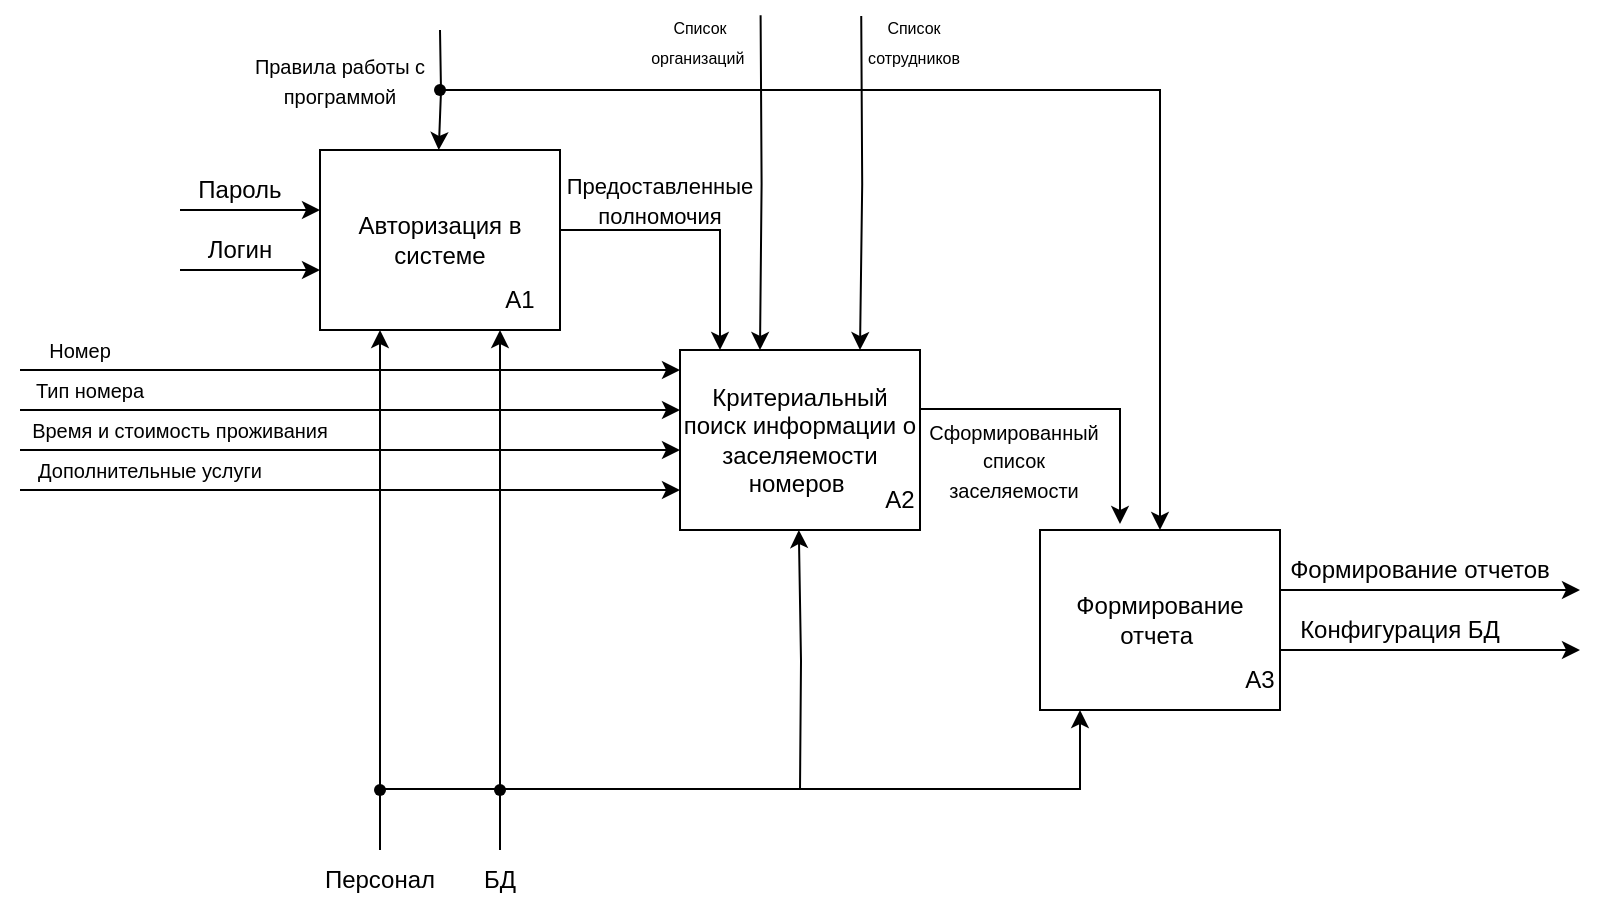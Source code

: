 <mxfile version="22.1.8" type="github">
  <diagram name="Страница — 1" id="wdArr3cJZhBA0laCO9_U">
    <mxGraphModel dx="1862" dy="453" grid="1" gridSize="10" guides="1" tooltips="1" connect="1" arrows="1" fold="1" page="1" pageScale="1" pageWidth="827" pageHeight="1169" math="0" shadow="0">
      <root>
        <mxCell id="0" />
        <mxCell id="1" parent="0" />
        <mxCell id="dP5a-4j1ctOnVWTE__ad-2" value="Авторизация в системе" style="rounded=0;whiteSpace=wrap;html=1;" vertex="1" parent="1">
          <mxGeometry x="40" y="730" width="120" height="90" as="geometry" />
        </mxCell>
        <mxCell id="dP5a-4j1ctOnVWTE__ad-3" value="А1" style="text;html=1;strokeColor=none;fillColor=none;align=center;verticalAlign=middle;whiteSpace=wrap;rounded=0;" vertex="1" parent="1">
          <mxGeometry x="120" y="790" width="40" height="30" as="geometry" />
        </mxCell>
        <mxCell id="dP5a-4j1ctOnVWTE__ad-4" value="" style="endArrow=classic;html=1;rounded=0;edgeStyle=orthogonalEdgeStyle;entryX=0.5;entryY=0;entryDx=0;entryDy=0;" edge="1" parent="1" source="dP5a-4j1ctOnVWTE__ad-6" target="dP5a-4j1ctOnVWTE__ad-17">
          <mxGeometry width="50" height="50" relative="1" as="geometry">
            <mxPoint x="100" y="700" as="sourcePoint" />
            <mxPoint x="470" y="700" as="targetPoint" />
          </mxGeometry>
        </mxCell>
        <mxCell id="dP5a-4j1ctOnVWTE__ad-5" value="" style="endArrow=classic;html=1;rounded=0;edgeStyle=orthogonalEdgeStyle;" edge="1" parent="1">
          <mxGeometry width="50" height="50" relative="1" as="geometry">
            <mxPoint x="100" y="670" as="sourcePoint" />
            <mxPoint x="99.38" y="730" as="targetPoint" />
          </mxGeometry>
        </mxCell>
        <mxCell id="dP5a-4j1ctOnVWTE__ad-7" value="" style="endArrow=classic;html=1;rounded=0;edgeStyle=orthogonalEdgeStyle;" edge="1" parent="1" target="dP5a-4j1ctOnVWTE__ad-6">
          <mxGeometry width="50" height="50" relative="1" as="geometry">
            <mxPoint x="100" y="700" as="sourcePoint" />
            <mxPoint x="250" y="700" as="targetPoint" />
          </mxGeometry>
        </mxCell>
        <mxCell id="dP5a-4j1ctOnVWTE__ad-6" value="" style="shape=waypoint;sketch=0;fillStyle=solid;size=6;pointerEvents=1;points=[];fillColor=none;resizable=0;rotatable=0;perimeter=centerPerimeter;snapToPoint=1;" vertex="1" parent="1">
          <mxGeometry x="90" y="690" width="20" height="20" as="geometry" />
        </mxCell>
        <mxCell id="dP5a-4j1ctOnVWTE__ad-9" value="&lt;font style=&quot;font-size: 10px;&quot;&gt;Правила работы с программой&lt;/font&gt;" style="text;html=1;strokeColor=none;fillColor=none;align=center;verticalAlign=middle;whiteSpace=wrap;rounded=0;" vertex="1" parent="1">
          <mxGeometry y="680" width="100" height="30" as="geometry" />
        </mxCell>
        <mxCell id="dP5a-4j1ctOnVWTE__ad-10" value="" style="endArrow=classic;html=1;rounded=0;edgeStyle=orthogonalEdgeStyle;" edge="1" parent="1">
          <mxGeometry width="50" height="50" relative="1" as="geometry">
            <mxPoint x="-30" y="760" as="sourcePoint" />
            <mxPoint x="40" y="760" as="targetPoint" />
          </mxGeometry>
        </mxCell>
        <mxCell id="dP5a-4j1ctOnVWTE__ad-11" value="" style="endArrow=classic;html=1;rounded=0;edgeStyle=orthogonalEdgeStyle;" edge="1" parent="1">
          <mxGeometry width="50" height="50" relative="1" as="geometry">
            <mxPoint x="-30" y="790" as="sourcePoint" />
            <mxPoint x="40" y="790" as="targetPoint" />
          </mxGeometry>
        </mxCell>
        <mxCell id="dP5a-4j1ctOnVWTE__ad-12" value="Пароль" style="text;html=1;strokeColor=none;fillColor=none;align=center;verticalAlign=middle;whiteSpace=wrap;rounded=0;" vertex="1" parent="1">
          <mxGeometry x="-30" y="740" width="60" height="20" as="geometry" />
        </mxCell>
        <mxCell id="dP5a-4j1ctOnVWTE__ad-13" value="Логин" style="text;html=1;strokeColor=none;fillColor=none;align=center;verticalAlign=middle;whiteSpace=wrap;rounded=0;" vertex="1" parent="1">
          <mxGeometry x="-30" y="770" width="60" height="20" as="geometry" />
        </mxCell>
        <mxCell id="dP5a-4j1ctOnVWTE__ad-15" value="Критериальный поиск информации о заселяемости номеров&amp;nbsp;" style="rounded=0;whiteSpace=wrap;html=1;" vertex="1" parent="1">
          <mxGeometry x="220" y="830" width="120" height="90" as="geometry" />
        </mxCell>
        <mxCell id="dP5a-4j1ctOnVWTE__ad-16" value="А2" style="text;html=1;strokeColor=none;fillColor=none;align=center;verticalAlign=middle;whiteSpace=wrap;rounded=0;" vertex="1" parent="1">
          <mxGeometry x="320" y="890" width="20" height="30" as="geometry" />
        </mxCell>
        <mxCell id="dP5a-4j1ctOnVWTE__ad-17" value="Формирование отчета&amp;nbsp;" style="rounded=0;whiteSpace=wrap;html=1;" vertex="1" parent="1">
          <mxGeometry x="400" y="920" width="120" height="90" as="geometry" />
        </mxCell>
        <mxCell id="dP5a-4j1ctOnVWTE__ad-18" value="А3" style="text;html=1;strokeColor=none;fillColor=none;align=center;verticalAlign=middle;whiteSpace=wrap;rounded=0;" vertex="1" parent="1">
          <mxGeometry x="500" y="980" width="20" height="30" as="geometry" />
        </mxCell>
        <mxCell id="dP5a-4j1ctOnVWTE__ad-19" value="" style="endArrow=classic;html=1;rounded=0;edgeStyle=orthogonalEdgeStyle;entryX=0.336;entryY=0.026;entryDx=0;entryDy=0;entryPerimeter=0;" edge="1" parent="1">
          <mxGeometry width="50" height="50" relative="1" as="geometry">
            <mxPoint x="260.3" y="662.66" as="sourcePoint" />
            <mxPoint x="260.0" y="830.0" as="targetPoint" />
          </mxGeometry>
        </mxCell>
        <mxCell id="dP5a-4j1ctOnVWTE__ad-20" value="" style="endArrow=classic;html=1;rounded=0;edgeStyle=orthogonalEdgeStyle;entryX=0.336;entryY=0.026;entryDx=0;entryDy=0;entryPerimeter=0;" edge="1" parent="1">
          <mxGeometry width="50" height="50" relative="1" as="geometry">
            <mxPoint x="310.62" y="663" as="sourcePoint" />
            <mxPoint x="310" y="830" as="targetPoint" />
          </mxGeometry>
        </mxCell>
        <mxCell id="dP5a-4j1ctOnVWTE__ad-21" value="&lt;font style=&quot;font-size: 8px;&quot;&gt;Список организаций&amp;nbsp;&lt;/font&gt;" style="text;html=1;strokeColor=none;fillColor=none;align=center;verticalAlign=middle;whiteSpace=wrap;rounded=0;" vertex="1" parent="1">
          <mxGeometry x="200" y="660" width="60" height="30" as="geometry" />
        </mxCell>
        <mxCell id="dP5a-4j1ctOnVWTE__ad-23" value="&lt;font style=&quot;font-size: 8px;&quot;&gt;Список сотрудников&lt;/font&gt;" style="text;html=1;strokeColor=none;fillColor=none;align=center;verticalAlign=middle;whiteSpace=wrap;rounded=0;" vertex="1" parent="1">
          <mxGeometry x="317" y="660" width="40" height="30" as="geometry" />
        </mxCell>
        <mxCell id="dP5a-4j1ctOnVWTE__ad-24" value="" style="endArrow=classic;html=1;rounded=0;edgeStyle=orthogonalEdgeStyle;" edge="1" parent="1">
          <mxGeometry width="50" height="50" relative="1" as="geometry">
            <mxPoint x="-110" y="860" as="sourcePoint" />
            <mxPoint x="220" y="860" as="targetPoint" />
          </mxGeometry>
        </mxCell>
        <mxCell id="dP5a-4j1ctOnVWTE__ad-25" value="" style="endArrow=classic;html=1;rounded=0;edgeStyle=orthogonalEdgeStyle;" edge="1" parent="1">
          <mxGeometry width="50" height="50" relative="1" as="geometry">
            <mxPoint x="-110" y="880" as="sourcePoint" />
            <mxPoint x="220" y="880" as="targetPoint" />
          </mxGeometry>
        </mxCell>
        <mxCell id="dP5a-4j1ctOnVWTE__ad-26" value="" style="endArrow=classic;html=1;rounded=0;edgeStyle=orthogonalEdgeStyle;" edge="1" parent="1">
          <mxGeometry width="50" height="50" relative="1" as="geometry">
            <mxPoint x="-110" y="900" as="sourcePoint" />
            <mxPoint x="220" y="900" as="targetPoint" />
          </mxGeometry>
        </mxCell>
        <mxCell id="dP5a-4j1ctOnVWTE__ad-27" value="" style="endArrow=classic;html=1;rounded=0;edgeStyle=orthogonalEdgeStyle;" edge="1" parent="1">
          <mxGeometry width="50" height="50" relative="1" as="geometry">
            <mxPoint x="-110" y="840" as="sourcePoint" />
            <mxPoint x="220" y="840" as="targetPoint" />
          </mxGeometry>
        </mxCell>
        <mxCell id="dP5a-4j1ctOnVWTE__ad-28" value="&lt;font style=&quot;font-size: 10px;&quot;&gt;Номер&lt;/font&gt;" style="text;html=1;strokeColor=none;fillColor=none;align=center;verticalAlign=middle;whiteSpace=wrap;rounded=0;" vertex="1" parent="1">
          <mxGeometry x="-110" y="820" width="60" height="20" as="geometry" />
        </mxCell>
        <mxCell id="dP5a-4j1ctOnVWTE__ad-29" value="&lt;font style=&quot;font-size: 10px;&quot;&gt;Тип номера&lt;/font&gt;" style="text;html=1;strokeColor=none;fillColor=none;align=center;verticalAlign=middle;whiteSpace=wrap;rounded=0;" vertex="1" parent="1">
          <mxGeometry x="-120" y="840" width="90" height="20" as="geometry" />
        </mxCell>
        <mxCell id="dP5a-4j1ctOnVWTE__ad-30" value="&lt;font style=&quot;font-size: 10px;&quot;&gt;Время и стоимость проживания&lt;/font&gt;" style="text;html=1;strokeColor=none;fillColor=none;align=center;verticalAlign=middle;whiteSpace=wrap;rounded=0;" vertex="1" parent="1">
          <mxGeometry x="-120" y="860" width="180" height="20" as="geometry" />
        </mxCell>
        <mxCell id="dP5a-4j1ctOnVWTE__ad-31" value="&lt;font style=&quot;font-size: 10px;&quot;&gt;Дополнительные услуги&lt;/font&gt;" style="text;html=1;strokeColor=none;fillColor=none;align=center;verticalAlign=middle;whiteSpace=wrap;rounded=0;" vertex="1" parent="1">
          <mxGeometry x="-120" y="880" width="150" height="20" as="geometry" />
        </mxCell>
        <mxCell id="dP5a-4j1ctOnVWTE__ad-32" value="" style="endArrow=classic;html=1;rounded=0;edgeStyle=orthogonalEdgeStyle;" edge="1" parent="1">
          <mxGeometry width="50" height="50" relative="1" as="geometry">
            <mxPoint x="160" y="770" as="sourcePoint" />
            <mxPoint x="240" y="830" as="targetPoint" />
            <Array as="points">
              <mxPoint x="240" y="771" />
              <mxPoint x="240" y="920" />
            </Array>
          </mxGeometry>
        </mxCell>
        <mxCell id="dP5a-4j1ctOnVWTE__ad-33" value="&lt;font style=&quot;font-size: 11px;&quot;&gt;Предоставленные полномочия&lt;/font&gt;" style="text;html=1;strokeColor=none;fillColor=none;align=center;verticalAlign=middle;whiteSpace=wrap;rounded=0;" vertex="1" parent="1">
          <mxGeometry x="180" y="740" width="60" height="30" as="geometry" />
        </mxCell>
        <mxCell id="dP5a-4j1ctOnVWTE__ad-34" value="" style="endArrow=classic;html=1;rounded=0;edgeStyle=orthogonalEdgeStyle;exitX=0.5;exitY=0;exitDx=0;exitDy=0;" edge="1" parent="1" source="dP5a-4j1ctOnVWTE__ad-38">
          <mxGeometry width="50" height="50" relative="1" as="geometry">
            <mxPoint x="130.33" y="1050" as="sourcePoint" />
            <mxPoint x="130.0" y="820" as="targetPoint" />
            <Array as="points" />
          </mxGeometry>
        </mxCell>
        <mxCell id="dP5a-4j1ctOnVWTE__ad-35" value="" style="endArrow=classic;html=1;rounded=0;edgeStyle=orthogonalEdgeStyle;exitX=0.5;exitY=0;exitDx=0;exitDy=0;" edge="1" parent="1" source="dP5a-4j1ctOnVWTE__ad-37">
          <mxGeometry width="50" height="50" relative="1" as="geometry">
            <mxPoint x="70.33" y="1050" as="sourcePoint" />
            <mxPoint x="70.0" y="820" as="targetPoint" />
            <Array as="points" />
          </mxGeometry>
        </mxCell>
        <mxCell id="dP5a-4j1ctOnVWTE__ad-37" value="Персонал" style="text;html=1;strokeColor=none;fillColor=none;align=center;verticalAlign=middle;whiteSpace=wrap;rounded=0;" vertex="1" parent="1">
          <mxGeometry x="40" y="1080" width="60" height="30" as="geometry" />
        </mxCell>
        <mxCell id="dP5a-4j1ctOnVWTE__ad-38" value="БД" style="text;html=1;strokeColor=none;fillColor=none;align=center;verticalAlign=middle;whiteSpace=wrap;rounded=0;" vertex="1" parent="1">
          <mxGeometry x="110" y="1080" width="40" height="30" as="geometry" />
        </mxCell>
        <mxCell id="dP5a-4j1ctOnVWTE__ad-40" value="" style="endArrow=classic;html=1;rounded=0;edgeStyle=orthogonalEdgeStyle;" edge="1" parent="1">
          <mxGeometry width="50" height="50" relative="1" as="geometry">
            <mxPoint x="69.54" y="1049.52" as="sourcePoint" />
            <mxPoint x="420" y="1010" as="targetPoint" />
            <Array as="points">
              <mxPoint x="420" y="1050" />
              <mxPoint x="420" y="1010" />
            </Array>
          </mxGeometry>
        </mxCell>
        <mxCell id="dP5a-4j1ctOnVWTE__ad-41" value="" style="shape=waypoint;sketch=0;fillStyle=solid;size=6;pointerEvents=1;points=[];fillColor=none;resizable=0;rotatable=0;perimeter=centerPerimeter;snapToPoint=1;" vertex="1" parent="1">
          <mxGeometry x="60" y="1040" width="20" height="20" as="geometry" />
        </mxCell>
        <mxCell id="dP5a-4j1ctOnVWTE__ad-43" value="" style="shape=waypoint;sketch=0;fillStyle=solid;size=6;pointerEvents=1;points=[];fillColor=none;resizable=0;rotatable=0;perimeter=centerPerimeter;snapToPoint=1;" vertex="1" parent="1">
          <mxGeometry x="120" y="1040" width="20" height="20" as="geometry" />
        </mxCell>
        <mxCell id="dP5a-4j1ctOnVWTE__ad-44" value="" style="endArrow=classic;html=1;rounded=0;edgeStyle=orthogonalEdgeStyle;" edge="1" parent="1">
          <mxGeometry width="50" height="50" relative="1" as="geometry">
            <mxPoint x="520" y="950" as="sourcePoint" />
            <mxPoint x="670" y="950" as="targetPoint" />
          </mxGeometry>
        </mxCell>
        <mxCell id="dP5a-4j1ctOnVWTE__ad-45" value="Формирование отчетов" style="text;html=1;strokeColor=none;fillColor=none;align=center;verticalAlign=middle;whiteSpace=wrap;rounded=0;" vertex="1" parent="1">
          <mxGeometry x="520" y="930" width="140" height="20" as="geometry" />
        </mxCell>
        <mxCell id="dP5a-4j1ctOnVWTE__ad-46" value="" style="endArrow=classic;html=1;rounded=0;edgeStyle=orthogonalEdgeStyle;" edge="1" parent="1">
          <mxGeometry width="50" height="50" relative="1" as="geometry">
            <mxPoint x="520" y="980" as="sourcePoint" />
            <mxPoint x="670" y="980" as="targetPoint" />
          </mxGeometry>
        </mxCell>
        <mxCell id="dP5a-4j1ctOnVWTE__ad-47" value="Конфигурация БД" style="text;html=1;strokeColor=none;fillColor=none;align=center;verticalAlign=middle;whiteSpace=wrap;rounded=0;" vertex="1" parent="1">
          <mxGeometry x="510" y="960" width="140" height="20" as="geometry" />
        </mxCell>
        <mxCell id="dP5a-4j1ctOnVWTE__ad-48" value="" style="endArrow=classic;html=1;rounded=0;edgeStyle=orthogonalEdgeStyle;" edge="1" parent="1">
          <mxGeometry width="50" height="50" relative="1" as="geometry">
            <mxPoint x="340" y="859.45" as="sourcePoint" />
            <mxPoint x="440" y="917" as="targetPoint" />
            <Array as="points">
              <mxPoint x="440" y="860" />
              <mxPoint x="440" y="917" />
            </Array>
          </mxGeometry>
        </mxCell>
        <mxCell id="dP5a-4j1ctOnVWTE__ad-49" value="&lt;font style=&quot;font-size: 10px;&quot;&gt;Сформированный список заселяемости&lt;/font&gt;" style="text;html=1;strokeColor=none;fillColor=none;align=center;verticalAlign=middle;whiteSpace=wrap;rounded=0;" vertex="1" parent="1">
          <mxGeometry x="374" y="870" width="26" height="30" as="geometry" />
        </mxCell>
        <mxCell id="dP5a-4j1ctOnVWTE__ad-50" value="" style="endArrow=classic;html=1;rounded=0;edgeStyle=orthogonalEdgeStyle;" edge="1" parent="1">
          <mxGeometry width="50" height="50" relative="1" as="geometry">
            <mxPoint x="280" y="1050" as="sourcePoint" />
            <mxPoint x="279.41" y="920" as="targetPoint" />
            <Array as="points" />
          </mxGeometry>
        </mxCell>
      </root>
    </mxGraphModel>
  </diagram>
</mxfile>
